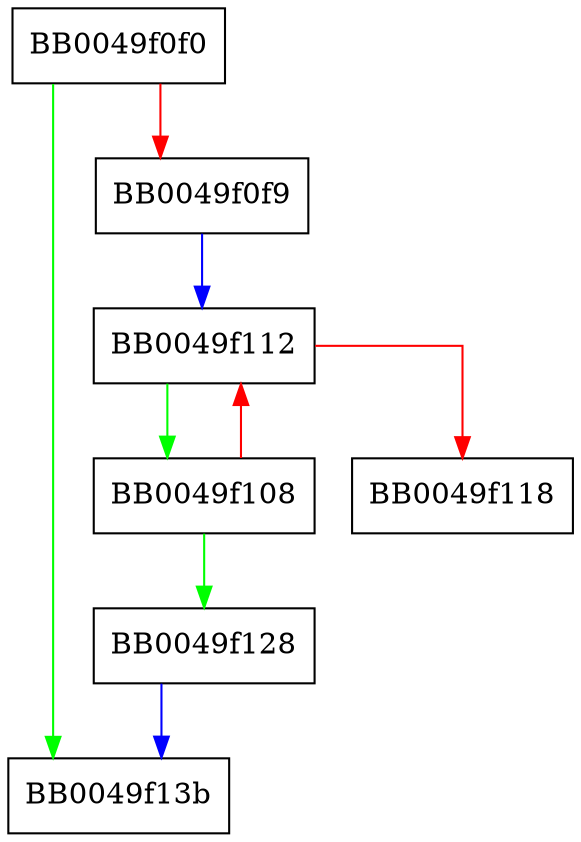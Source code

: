 digraph tls1_group_id2nid {
  node [shape="box"];
  graph [splines=ortho];
  BB0049f0f0 -> BB0049f13b [color="green"];
  BB0049f0f0 -> BB0049f0f9 [color="red"];
  BB0049f0f9 -> BB0049f112 [color="blue"];
  BB0049f108 -> BB0049f128 [color="green"];
  BB0049f108 -> BB0049f112 [color="red"];
  BB0049f112 -> BB0049f108 [color="green"];
  BB0049f112 -> BB0049f118 [color="red"];
  BB0049f128 -> BB0049f13b [color="blue"];
}